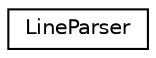 digraph "Graphical Class Hierarchy"
{
  edge [fontname="Helvetica",fontsize="10",labelfontname="Helvetica",labelfontsize="10"];
  node [fontname="Helvetica",fontsize="10",shape=record];
  rankdir="LR";
  Node0 [label="LineParser",height=0.2,width=0.4,color="black", fillcolor="white", style="filled",URL="$class_line_parser.html"];
}
